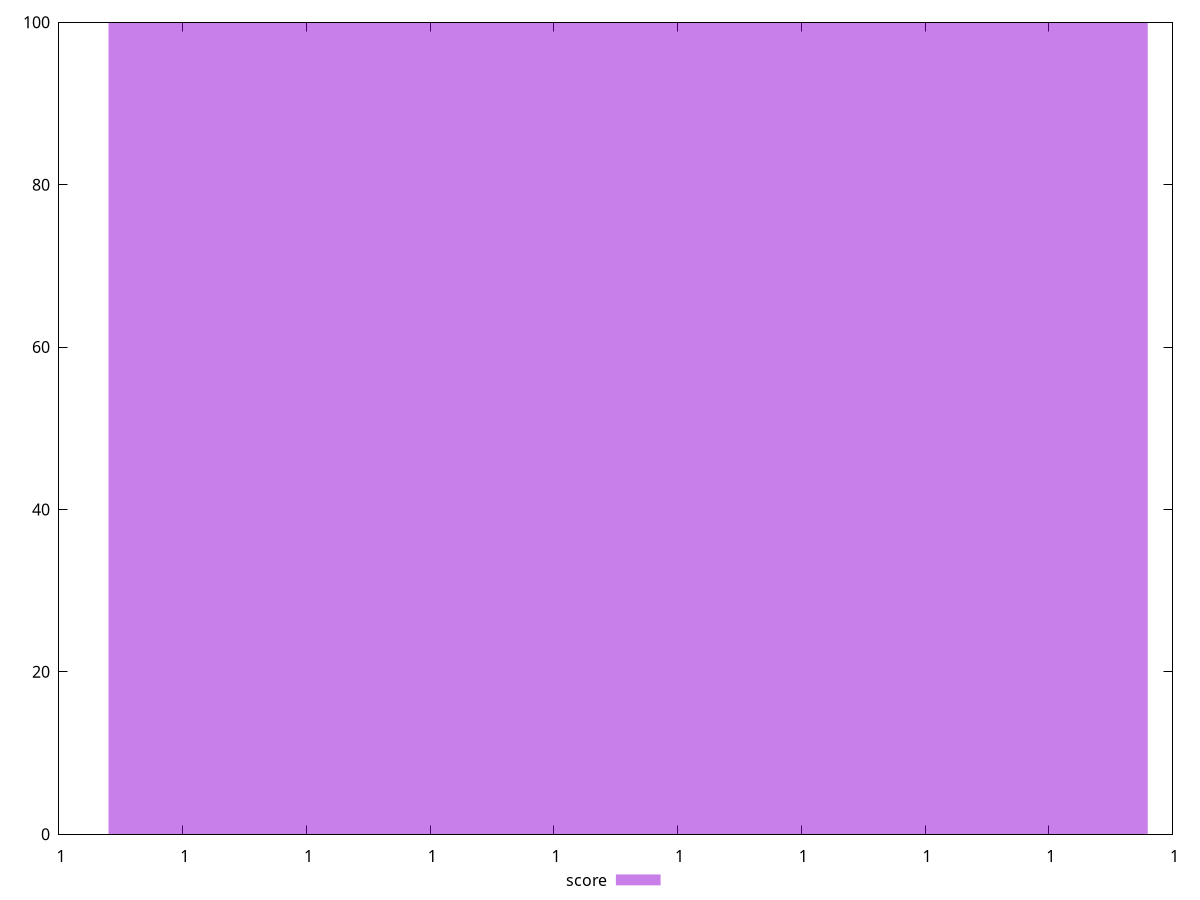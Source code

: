 reset
set terminal svg size 640, 490 enhanced background rgb 'white'
set output "report_00007_2020-12-11T15:55:29.892Z/max-potential-fid/samples/pages+cached+noexternal+nocss/score/histogram.svg"

$score <<EOF
0.9999999641342956 100
EOF

set key outside below
set boxwidth 4.6557439375920355e-15
set yrange [0:100]
set style fill transparent solid 0.5 noborder

plot \
  $score title "score" with boxes, \


reset